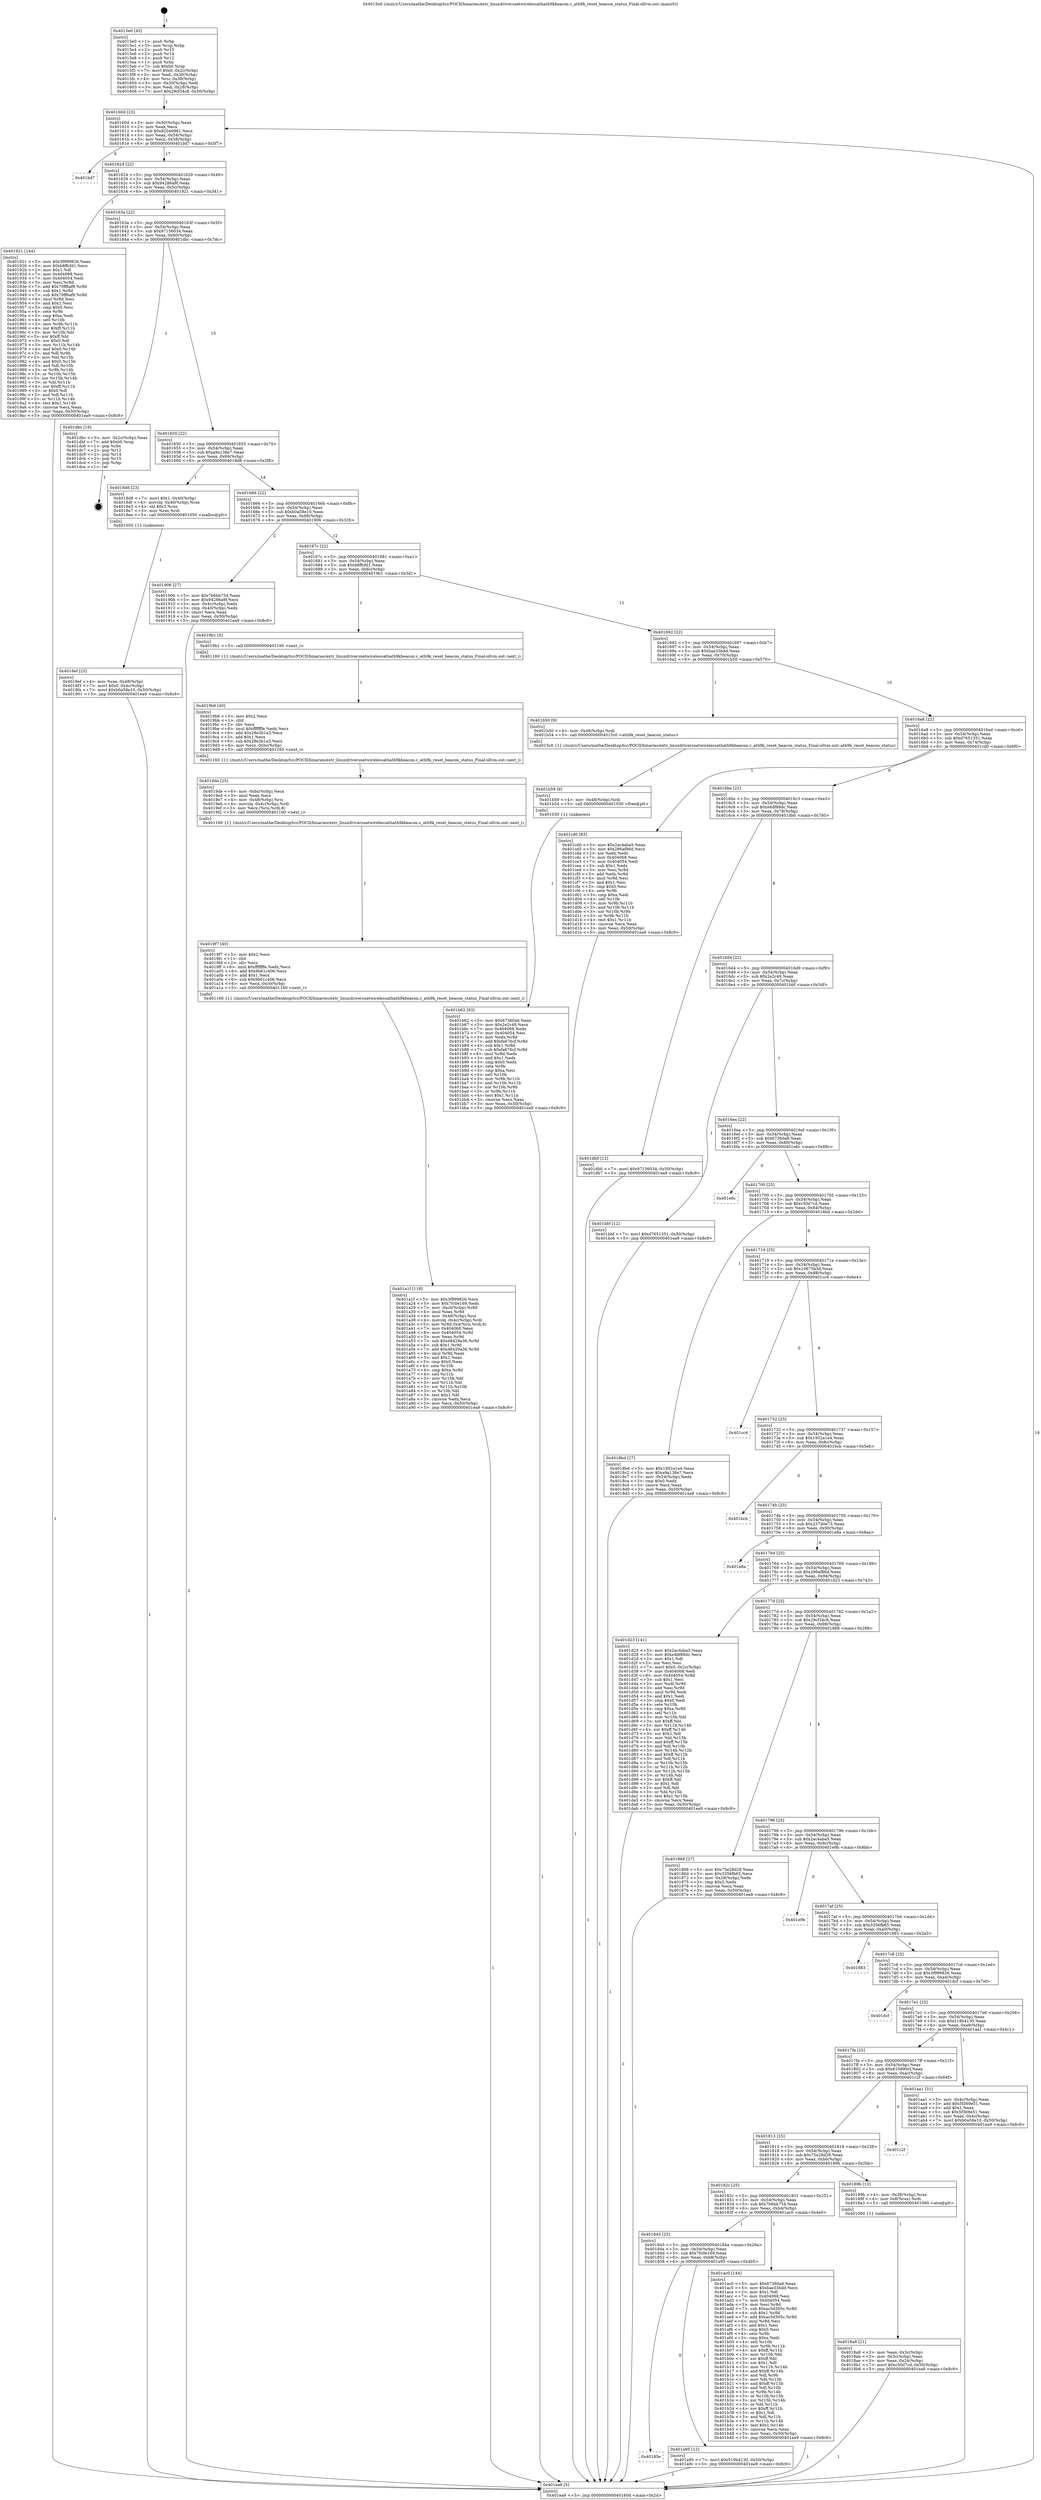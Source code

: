 digraph "0x4015e0" {
  label = "0x4015e0 (/mnt/c/Users/mathe/Desktop/tcc/POCII/binaries/extr_linuxdriversnetwirelessathath9kbeacon.c_ath9k_reset_beacon_status_Final-ollvm.out::main(0))"
  labelloc = "t"
  node[shape=record]

  Entry [label="",width=0.3,height=0.3,shape=circle,fillcolor=black,style=filled]
  "0x40160d" [label="{
     0x40160d [23]\l
     | [instrs]\l
     &nbsp;&nbsp;0x40160d \<+3\>: mov -0x50(%rbp),%eax\l
     &nbsp;&nbsp;0x401610 \<+2\>: mov %eax,%ecx\l
     &nbsp;&nbsp;0x401612 \<+6\>: sub $0x82046981,%ecx\l
     &nbsp;&nbsp;0x401618 \<+3\>: mov %eax,-0x54(%rbp)\l
     &nbsp;&nbsp;0x40161b \<+3\>: mov %ecx,-0x58(%rbp)\l
     &nbsp;&nbsp;0x40161e \<+6\>: je 0000000000401bd7 \<main+0x5f7\>\l
  }"]
  "0x401bd7" [label="{
     0x401bd7\l
  }", style=dashed]
  "0x401624" [label="{
     0x401624 [22]\l
     | [instrs]\l
     &nbsp;&nbsp;0x401624 \<+5\>: jmp 0000000000401629 \<main+0x49\>\l
     &nbsp;&nbsp;0x401629 \<+3\>: mov -0x54(%rbp),%eax\l
     &nbsp;&nbsp;0x40162c \<+5\>: sub $0x94286a9f,%eax\l
     &nbsp;&nbsp;0x401631 \<+3\>: mov %eax,-0x5c(%rbp)\l
     &nbsp;&nbsp;0x401634 \<+6\>: je 0000000000401921 \<main+0x341\>\l
  }"]
  Exit [label="",width=0.3,height=0.3,shape=circle,fillcolor=black,style=filled,peripheries=2]
  "0x401921" [label="{
     0x401921 [144]\l
     | [instrs]\l
     &nbsp;&nbsp;0x401921 \<+5\>: mov $0x3f999826,%eax\l
     &nbsp;&nbsp;0x401926 \<+5\>: mov $0xb8ffcfd1,%ecx\l
     &nbsp;&nbsp;0x40192b \<+2\>: mov $0x1,%dl\l
     &nbsp;&nbsp;0x40192d \<+7\>: mov 0x404068,%esi\l
     &nbsp;&nbsp;0x401934 \<+7\>: mov 0x404054,%edi\l
     &nbsp;&nbsp;0x40193b \<+3\>: mov %esi,%r8d\l
     &nbsp;&nbsp;0x40193e \<+7\>: add $0x70ff6af9,%r8d\l
     &nbsp;&nbsp;0x401945 \<+4\>: sub $0x1,%r8d\l
     &nbsp;&nbsp;0x401949 \<+7\>: sub $0x70ff6af9,%r8d\l
     &nbsp;&nbsp;0x401950 \<+4\>: imul %r8d,%esi\l
     &nbsp;&nbsp;0x401954 \<+3\>: and $0x1,%esi\l
     &nbsp;&nbsp;0x401957 \<+3\>: cmp $0x0,%esi\l
     &nbsp;&nbsp;0x40195a \<+4\>: sete %r9b\l
     &nbsp;&nbsp;0x40195e \<+3\>: cmp $0xa,%edi\l
     &nbsp;&nbsp;0x401961 \<+4\>: setl %r10b\l
     &nbsp;&nbsp;0x401965 \<+3\>: mov %r9b,%r11b\l
     &nbsp;&nbsp;0x401968 \<+4\>: xor $0xff,%r11b\l
     &nbsp;&nbsp;0x40196c \<+3\>: mov %r10b,%bl\l
     &nbsp;&nbsp;0x40196f \<+3\>: xor $0xff,%bl\l
     &nbsp;&nbsp;0x401972 \<+3\>: xor $0x0,%dl\l
     &nbsp;&nbsp;0x401975 \<+3\>: mov %r11b,%r14b\l
     &nbsp;&nbsp;0x401978 \<+4\>: and $0x0,%r14b\l
     &nbsp;&nbsp;0x40197c \<+3\>: and %dl,%r9b\l
     &nbsp;&nbsp;0x40197f \<+3\>: mov %bl,%r15b\l
     &nbsp;&nbsp;0x401982 \<+4\>: and $0x0,%r15b\l
     &nbsp;&nbsp;0x401986 \<+3\>: and %dl,%r10b\l
     &nbsp;&nbsp;0x401989 \<+3\>: or %r9b,%r14b\l
     &nbsp;&nbsp;0x40198c \<+3\>: or %r10b,%r15b\l
     &nbsp;&nbsp;0x40198f \<+3\>: xor %r15b,%r14b\l
     &nbsp;&nbsp;0x401992 \<+3\>: or %bl,%r11b\l
     &nbsp;&nbsp;0x401995 \<+4\>: xor $0xff,%r11b\l
     &nbsp;&nbsp;0x401999 \<+3\>: or $0x0,%dl\l
     &nbsp;&nbsp;0x40199c \<+3\>: and %dl,%r11b\l
     &nbsp;&nbsp;0x40199f \<+3\>: or %r11b,%r14b\l
     &nbsp;&nbsp;0x4019a2 \<+4\>: test $0x1,%r14b\l
     &nbsp;&nbsp;0x4019a6 \<+3\>: cmovne %ecx,%eax\l
     &nbsp;&nbsp;0x4019a9 \<+3\>: mov %eax,-0x50(%rbp)\l
     &nbsp;&nbsp;0x4019ac \<+5\>: jmp 0000000000401ea9 \<main+0x8c9\>\l
  }"]
  "0x40163a" [label="{
     0x40163a [22]\l
     | [instrs]\l
     &nbsp;&nbsp;0x40163a \<+5\>: jmp 000000000040163f \<main+0x5f\>\l
     &nbsp;&nbsp;0x40163f \<+3\>: mov -0x54(%rbp),%eax\l
     &nbsp;&nbsp;0x401642 \<+5\>: sub $0x97156034,%eax\l
     &nbsp;&nbsp;0x401647 \<+3\>: mov %eax,-0x60(%rbp)\l
     &nbsp;&nbsp;0x40164a \<+6\>: je 0000000000401dbc \<main+0x7dc\>\l
  }"]
  "0x401b62" [label="{
     0x401b62 [93]\l
     | [instrs]\l
     &nbsp;&nbsp;0x401b62 \<+5\>: mov $0x67360a8,%eax\l
     &nbsp;&nbsp;0x401b67 \<+5\>: mov $0x2e2c49,%ecx\l
     &nbsp;&nbsp;0x401b6c \<+7\>: mov 0x404068,%edx\l
     &nbsp;&nbsp;0x401b73 \<+7\>: mov 0x404054,%esi\l
     &nbsp;&nbsp;0x401b7a \<+3\>: mov %edx,%r8d\l
     &nbsp;&nbsp;0x401b7d \<+7\>: add $0xfa676cf,%r8d\l
     &nbsp;&nbsp;0x401b84 \<+4\>: sub $0x1,%r8d\l
     &nbsp;&nbsp;0x401b88 \<+7\>: sub $0xfa676cf,%r8d\l
     &nbsp;&nbsp;0x401b8f \<+4\>: imul %r8d,%edx\l
     &nbsp;&nbsp;0x401b93 \<+3\>: and $0x1,%edx\l
     &nbsp;&nbsp;0x401b96 \<+3\>: cmp $0x0,%edx\l
     &nbsp;&nbsp;0x401b99 \<+4\>: sete %r9b\l
     &nbsp;&nbsp;0x401b9d \<+3\>: cmp $0xa,%esi\l
     &nbsp;&nbsp;0x401ba0 \<+4\>: setl %r10b\l
     &nbsp;&nbsp;0x401ba4 \<+3\>: mov %r9b,%r11b\l
     &nbsp;&nbsp;0x401ba7 \<+3\>: and %r10b,%r11b\l
     &nbsp;&nbsp;0x401baa \<+3\>: xor %r10b,%r9b\l
     &nbsp;&nbsp;0x401bad \<+3\>: or %r9b,%r11b\l
     &nbsp;&nbsp;0x401bb0 \<+4\>: test $0x1,%r11b\l
     &nbsp;&nbsp;0x401bb4 \<+3\>: cmovne %ecx,%eax\l
     &nbsp;&nbsp;0x401bb7 \<+3\>: mov %eax,-0x50(%rbp)\l
     &nbsp;&nbsp;0x401bba \<+5\>: jmp 0000000000401ea9 \<main+0x8c9\>\l
  }"]
  "0x401dbc" [label="{
     0x401dbc [19]\l
     | [instrs]\l
     &nbsp;&nbsp;0x401dbc \<+3\>: mov -0x2c(%rbp),%eax\l
     &nbsp;&nbsp;0x401dbf \<+7\>: add $0xb0,%rsp\l
     &nbsp;&nbsp;0x401dc6 \<+1\>: pop %rbx\l
     &nbsp;&nbsp;0x401dc7 \<+2\>: pop %r12\l
     &nbsp;&nbsp;0x401dc9 \<+2\>: pop %r14\l
     &nbsp;&nbsp;0x401dcb \<+2\>: pop %r15\l
     &nbsp;&nbsp;0x401dcd \<+1\>: pop %rbp\l
     &nbsp;&nbsp;0x401dce \<+1\>: ret\l
  }"]
  "0x401650" [label="{
     0x401650 [22]\l
     | [instrs]\l
     &nbsp;&nbsp;0x401650 \<+5\>: jmp 0000000000401655 \<main+0x75\>\l
     &nbsp;&nbsp;0x401655 \<+3\>: mov -0x54(%rbp),%eax\l
     &nbsp;&nbsp;0x401658 \<+5\>: sub $0xa9a138e7,%eax\l
     &nbsp;&nbsp;0x40165d \<+3\>: mov %eax,-0x64(%rbp)\l
     &nbsp;&nbsp;0x401660 \<+6\>: je 00000000004018d8 \<main+0x2f8\>\l
  }"]
  "0x401b59" [label="{
     0x401b59 [9]\l
     | [instrs]\l
     &nbsp;&nbsp;0x401b59 \<+4\>: mov -0x48(%rbp),%rdi\l
     &nbsp;&nbsp;0x401b5d \<+5\>: call 0000000000401030 \<free@plt\>\l
     | [calls]\l
     &nbsp;&nbsp;0x401030 \{1\} (unknown)\l
  }"]
  "0x4018d8" [label="{
     0x4018d8 [23]\l
     | [instrs]\l
     &nbsp;&nbsp;0x4018d8 \<+7\>: movl $0x1,-0x40(%rbp)\l
     &nbsp;&nbsp;0x4018df \<+4\>: movslq -0x40(%rbp),%rax\l
     &nbsp;&nbsp;0x4018e3 \<+4\>: shl $0x3,%rax\l
     &nbsp;&nbsp;0x4018e7 \<+3\>: mov %rax,%rdi\l
     &nbsp;&nbsp;0x4018ea \<+5\>: call 0000000000401050 \<malloc@plt\>\l
     | [calls]\l
     &nbsp;&nbsp;0x401050 \{1\} (unknown)\l
  }"]
  "0x401666" [label="{
     0x401666 [22]\l
     | [instrs]\l
     &nbsp;&nbsp;0x401666 \<+5\>: jmp 000000000040166b \<main+0x8b\>\l
     &nbsp;&nbsp;0x40166b \<+3\>: mov -0x54(%rbp),%eax\l
     &nbsp;&nbsp;0x40166e \<+5\>: sub $0xb0a58e10,%eax\l
     &nbsp;&nbsp;0x401673 \<+3\>: mov %eax,-0x68(%rbp)\l
     &nbsp;&nbsp;0x401676 \<+6\>: je 0000000000401906 \<main+0x326\>\l
  }"]
  "0x40185e" [label="{
     0x40185e\l
  }", style=dashed]
  "0x401906" [label="{
     0x401906 [27]\l
     | [instrs]\l
     &nbsp;&nbsp;0x401906 \<+5\>: mov $0x7b6bb754,%eax\l
     &nbsp;&nbsp;0x40190b \<+5\>: mov $0x94286a9f,%ecx\l
     &nbsp;&nbsp;0x401910 \<+3\>: mov -0x4c(%rbp),%edx\l
     &nbsp;&nbsp;0x401913 \<+3\>: cmp -0x40(%rbp),%edx\l
     &nbsp;&nbsp;0x401916 \<+3\>: cmovl %ecx,%eax\l
     &nbsp;&nbsp;0x401919 \<+3\>: mov %eax,-0x50(%rbp)\l
     &nbsp;&nbsp;0x40191c \<+5\>: jmp 0000000000401ea9 \<main+0x8c9\>\l
  }"]
  "0x40167c" [label="{
     0x40167c [22]\l
     | [instrs]\l
     &nbsp;&nbsp;0x40167c \<+5\>: jmp 0000000000401681 \<main+0xa1\>\l
     &nbsp;&nbsp;0x401681 \<+3\>: mov -0x54(%rbp),%eax\l
     &nbsp;&nbsp;0x401684 \<+5\>: sub $0xb8ffcfd1,%eax\l
     &nbsp;&nbsp;0x401689 \<+3\>: mov %eax,-0x6c(%rbp)\l
     &nbsp;&nbsp;0x40168c \<+6\>: je 00000000004019b1 \<main+0x3d1\>\l
  }"]
  "0x401a95" [label="{
     0x401a95 [12]\l
     | [instrs]\l
     &nbsp;&nbsp;0x401a95 \<+7\>: movl $0x519b4130,-0x50(%rbp)\l
     &nbsp;&nbsp;0x401a9c \<+5\>: jmp 0000000000401ea9 \<main+0x8c9\>\l
  }"]
  "0x4019b1" [label="{
     0x4019b1 [5]\l
     | [instrs]\l
     &nbsp;&nbsp;0x4019b1 \<+5\>: call 0000000000401160 \<next_i\>\l
     | [calls]\l
     &nbsp;&nbsp;0x401160 \{1\} (/mnt/c/Users/mathe/Desktop/tcc/POCII/binaries/extr_linuxdriversnetwirelessathath9kbeacon.c_ath9k_reset_beacon_status_Final-ollvm.out::next_i)\l
  }"]
  "0x401692" [label="{
     0x401692 [22]\l
     | [instrs]\l
     &nbsp;&nbsp;0x401692 \<+5\>: jmp 0000000000401697 \<main+0xb7\>\l
     &nbsp;&nbsp;0x401697 \<+3\>: mov -0x54(%rbp),%eax\l
     &nbsp;&nbsp;0x40169a \<+5\>: sub $0xbae33bdd,%eax\l
     &nbsp;&nbsp;0x40169f \<+3\>: mov %eax,-0x70(%rbp)\l
     &nbsp;&nbsp;0x4016a2 \<+6\>: je 0000000000401b50 \<main+0x570\>\l
  }"]
  "0x401845" [label="{
     0x401845 [25]\l
     | [instrs]\l
     &nbsp;&nbsp;0x401845 \<+5\>: jmp 000000000040184a \<main+0x26a\>\l
     &nbsp;&nbsp;0x40184a \<+3\>: mov -0x54(%rbp),%eax\l
     &nbsp;&nbsp;0x40184d \<+5\>: sub $0x7fc0e169,%eax\l
     &nbsp;&nbsp;0x401852 \<+6\>: mov %eax,-0xb8(%rbp)\l
     &nbsp;&nbsp;0x401858 \<+6\>: je 0000000000401a95 \<main+0x4b5\>\l
  }"]
  "0x401b50" [label="{
     0x401b50 [9]\l
     | [instrs]\l
     &nbsp;&nbsp;0x401b50 \<+4\>: mov -0x48(%rbp),%rdi\l
     &nbsp;&nbsp;0x401b54 \<+5\>: call 00000000004015c0 \<ath9k_reset_beacon_status\>\l
     | [calls]\l
     &nbsp;&nbsp;0x4015c0 \{1\} (/mnt/c/Users/mathe/Desktop/tcc/POCII/binaries/extr_linuxdriversnetwirelessathath9kbeacon.c_ath9k_reset_beacon_status_Final-ollvm.out::ath9k_reset_beacon_status)\l
  }"]
  "0x4016a8" [label="{
     0x4016a8 [22]\l
     | [instrs]\l
     &nbsp;&nbsp;0x4016a8 \<+5\>: jmp 00000000004016ad \<main+0xcd\>\l
     &nbsp;&nbsp;0x4016ad \<+3\>: mov -0x54(%rbp),%eax\l
     &nbsp;&nbsp;0x4016b0 \<+5\>: sub $0xd7651351,%eax\l
     &nbsp;&nbsp;0x4016b5 \<+3\>: mov %eax,-0x74(%rbp)\l
     &nbsp;&nbsp;0x4016b8 \<+6\>: je 0000000000401cd0 \<main+0x6f0\>\l
  }"]
  "0x401ac0" [label="{
     0x401ac0 [144]\l
     | [instrs]\l
     &nbsp;&nbsp;0x401ac0 \<+5\>: mov $0x67360a8,%eax\l
     &nbsp;&nbsp;0x401ac5 \<+5\>: mov $0xbae33bdd,%ecx\l
     &nbsp;&nbsp;0x401aca \<+2\>: mov $0x1,%dl\l
     &nbsp;&nbsp;0x401acc \<+7\>: mov 0x404068,%esi\l
     &nbsp;&nbsp;0x401ad3 \<+7\>: mov 0x404054,%edi\l
     &nbsp;&nbsp;0x401ada \<+3\>: mov %esi,%r8d\l
     &nbsp;&nbsp;0x401add \<+7\>: sub $0xac5d305c,%r8d\l
     &nbsp;&nbsp;0x401ae4 \<+4\>: sub $0x1,%r8d\l
     &nbsp;&nbsp;0x401ae8 \<+7\>: add $0xac5d305c,%r8d\l
     &nbsp;&nbsp;0x401aef \<+4\>: imul %r8d,%esi\l
     &nbsp;&nbsp;0x401af3 \<+3\>: and $0x1,%esi\l
     &nbsp;&nbsp;0x401af6 \<+3\>: cmp $0x0,%esi\l
     &nbsp;&nbsp;0x401af9 \<+4\>: sete %r9b\l
     &nbsp;&nbsp;0x401afd \<+3\>: cmp $0xa,%edi\l
     &nbsp;&nbsp;0x401b00 \<+4\>: setl %r10b\l
     &nbsp;&nbsp;0x401b04 \<+3\>: mov %r9b,%r11b\l
     &nbsp;&nbsp;0x401b07 \<+4\>: xor $0xff,%r11b\l
     &nbsp;&nbsp;0x401b0b \<+3\>: mov %r10b,%bl\l
     &nbsp;&nbsp;0x401b0e \<+3\>: xor $0xff,%bl\l
     &nbsp;&nbsp;0x401b11 \<+3\>: xor $0x1,%dl\l
     &nbsp;&nbsp;0x401b14 \<+3\>: mov %r11b,%r14b\l
     &nbsp;&nbsp;0x401b17 \<+4\>: and $0xff,%r14b\l
     &nbsp;&nbsp;0x401b1b \<+3\>: and %dl,%r9b\l
     &nbsp;&nbsp;0x401b1e \<+3\>: mov %bl,%r15b\l
     &nbsp;&nbsp;0x401b21 \<+4\>: and $0xff,%r15b\l
     &nbsp;&nbsp;0x401b25 \<+3\>: and %dl,%r10b\l
     &nbsp;&nbsp;0x401b28 \<+3\>: or %r9b,%r14b\l
     &nbsp;&nbsp;0x401b2b \<+3\>: or %r10b,%r15b\l
     &nbsp;&nbsp;0x401b2e \<+3\>: xor %r15b,%r14b\l
     &nbsp;&nbsp;0x401b31 \<+3\>: or %bl,%r11b\l
     &nbsp;&nbsp;0x401b34 \<+4\>: xor $0xff,%r11b\l
     &nbsp;&nbsp;0x401b38 \<+3\>: or $0x1,%dl\l
     &nbsp;&nbsp;0x401b3b \<+3\>: and %dl,%r11b\l
     &nbsp;&nbsp;0x401b3e \<+3\>: or %r11b,%r14b\l
     &nbsp;&nbsp;0x401b41 \<+4\>: test $0x1,%r14b\l
     &nbsp;&nbsp;0x401b45 \<+3\>: cmovne %ecx,%eax\l
     &nbsp;&nbsp;0x401b48 \<+3\>: mov %eax,-0x50(%rbp)\l
     &nbsp;&nbsp;0x401b4b \<+5\>: jmp 0000000000401ea9 \<main+0x8c9\>\l
  }"]
  "0x401cd0" [label="{
     0x401cd0 [83]\l
     | [instrs]\l
     &nbsp;&nbsp;0x401cd0 \<+5\>: mov $0x2ac4aba5,%eax\l
     &nbsp;&nbsp;0x401cd5 \<+5\>: mov $0x286af86d,%ecx\l
     &nbsp;&nbsp;0x401cda \<+2\>: xor %edx,%edx\l
     &nbsp;&nbsp;0x401cdc \<+7\>: mov 0x404068,%esi\l
     &nbsp;&nbsp;0x401ce3 \<+7\>: mov 0x404054,%edi\l
     &nbsp;&nbsp;0x401cea \<+3\>: sub $0x1,%edx\l
     &nbsp;&nbsp;0x401ced \<+3\>: mov %esi,%r8d\l
     &nbsp;&nbsp;0x401cf0 \<+3\>: add %edx,%r8d\l
     &nbsp;&nbsp;0x401cf3 \<+4\>: imul %r8d,%esi\l
     &nbsp;&nbsp;0x401cf7 \<+3\>: and $0x1,%esi\l
     &nbsp;&nbsp;0x401cfa \<+3\>: cmp $0x0,%esi\l
     &nbsp;&nbsp;0x401cfd \<+4\>: sete %r9b\l
     &nbsp;&nbsp;0x401d01 \<+3\>: cmp $0xa,%edi\l
     &nbsp;&nbsp;0x401d04 \<+4\>: setl %r10b\l
     &nbsp;&nbsp;0x401d08 \<+3\>: mov %r9b,%r11b\l
     &nbsp;&nbsp;0x401d0b \<+3\>: and %r10b,%r11b\l
     &nbsp;&nbsp;0x401d0e \<+3\>: xor %r10b,%r9b\l
     &nbsp;&nbsp;0x401d11 \<+3\>: or %r9b,%r11b\l
     &nbsp;&nbsp;0x401d14 \<+4\>: test $0x1,%r11b\l
     &nbsp;&nbsp;0x401d18 \<+3\>: cmovne %ecx,%eax\l
     &nbsp;&nbsp;0x401d1b \<+3\>: mov %eax,-0x50(%rbp)\l
     &nbsp;&nbsp;0x401d1e \<+5\>: jmp 0000000000401ea9 \<main+0x8c9\>\l
  }"]
  "0x4016be" [label="{
     0x4016be [22]\l
     | [instrs]\l
     &nbsp;&nbsp;0x4016be \<+5\>: jmp 00000000004016c3 \<main+0xe3\>\l
     &nbsp;&nbsp;0x4016c3 \<+3\>: mov -0x54(%rbp),%eax\l
     &nbsp;&nbsp;0x4016c6 \<+5\>: sub $0xe4df88dc,%eax\l
     &nbsp;&nbsp;0x4016cb \<+3\>: mov %eax,-0x78(%rbp)\l
     &nbsp;&nbsp;0x4016ce \<+6\>: je 0000000000401db0 \<main+0x7d0\>\l
  }"]
  "0x401a1f" [label="{
     0x401a1f [118]\l
     | [instrs]\l
     &nbsp;&nbsp;0x401a1f \<+5\>: mov $0x3f999826,%ecx\l
     &nbsp;&nbsp;0x401a24 \<+5\>: mov $0x7fc0e169,%edx\l
     &nbsp;&nbsp;0x401a29 \<+7\>: mov -0xc0(%rbp),%r8d\l
     &nbsp;&nbsp;0x401a30 \<+4\>: imul %eax,%r8d\l
     &nbsp;&nbsp;0x401a34 \<+4\>: mov -0x48(%rbp),%rsi\l
     &nbsp;&nbsp;0x401a38 \<+4\>: movslq -0x4c(%rbp),%rdi\l
     &nbsp;&nbsp;0x401a3c \<+5\>: mov %r8d,0x4(%rsi,%rdi,8)\l
     &nbsp;&nbsp;0x401a41 \<+7\>: mov 0x404068,%eax\l
     &nbsp;&nbsp;0x401a48 \<+8\>: mov 0x404054,%r8d\l
     &nbsp;&nbsp;0x401a50 \<+3\>: mov %eax,%r9d\l
     &nbsp;&nbsp;0x401a53 \<+7\>: sub $0xd8429a36,%r9d\l
     &nbsp;&nbsp;0x401a5a \<+4\>: sub $0x1,%r9d\l
     &nbsp;&nbsp;0x401a5e \<+7\>: add $0xd8429a36,%r9d\l
     &nbsp;&nbsp;0x401a65 \<+4\>: imul %r9d,%eax\l
     &nbsp;&nbsp;0x401a69 \<+3\>: and $0x1,%eax\l
     &nbsp;&nbsp;0x401a6c \<+3\>: cmp $0x0,%eax\l
     &nbsp;&nbsp;0x401a6f \<+4\>: sete %r10b\l
     &nbsp;&nbsp;0x401a73 \<+4\>: cmp $0xa,%r8d\l
     &nbsp;&nbsp;0x401a77 \<+4\>: setl %r11b\l
     &nbsp;&nbsp;0x401a7b \<+3\>: mov %r10b,%bl\l
     &nbsp;&nbsp;0x401a7e \<+3\>: and %r11b,%bl\l
     &nbsp;&nbsp;0x401a81 \<+3\>: xor %r11b,%r10b\l
     &nbsp;&nbsp;0x401a84 \<+3\>: or %r10b,%bl\l
     &nbsp;&nbsp;0x401a87 \<+3\>: test $0x1,%bl\l
     &nbsp;&nbsp;0x401a8a \<+3\>: cmovne %edx,%ecx\l
     &nbsp;&nbsp;0x401a8d \<+3\>: mov %ecx,-0x50(%rbp)\l
     &nbsp;&nbsp;0x401a90 \<+5\>: jmp 0000000000401ea9 \<main+0x8c9\>\l
  }"]
  "0x401db0" [label="{
     0x401db0 [12]\l
     | [instrs]\l
     &nbsp;&nbsp;0x401db0 \<+7\>: movl $0x97156034,-0x50(%rbp)\l
     &nbsp;&nbsp;0x401db7 \<+5\>: jmp 0000000000401ea9 \<main+0x8c9\>\l
  }"]
  "0x4016d4" [label="{
     0x4016d4 [22]\l
     | [instrs]\l
     &nbsp;&nbsp;0x4016d4 \<+5\>: jmp 00000000004016d9 \<main+0xf9\>\l
     &nbsp;&nbsp;0x4016d9 \<+3\>: mov -0x54(%rbp),%eax\l
     &nbsp;&nbsp;0x4016dc \<+5\>: sub $0x2e2c49,%eax\l
     &nbsp;&nbsp;0x4016e1 \<+3\>: mov %eax,-0x7c(%rbp)\l
     &nbsp;&nbsp;0x4016e4 \<+6\>: je 0000000000401bbf \<main+0x5df\>\l
  }"]
  "0x4019f7" [label="{
     0x4019f7 [40]\l
     | [instrs]\l
     &nbsp;&nbsp;0x4019f7 \<+5\>: mov $0x2,%ecx\l
     &nbsp;&nbsp;0x4019fc \<+1\>: cltd\l
     &nbsp;&nbsp;0x4019fd \<+2\>: idiv %ecx\l
     &nbsp;&nbsp;0x4019ff \<+6\>: imul $0xfffffffe,%edx,%ecx\l
     &nbsp;&nbsp;0x401a05 \<+6\>: add $0x9b61c406,%ecx\l
     &nbsp;&nbsp;0x401a0b \<+3\>: add $0x1,%ecx\l
     &nbsp;&nbsp;0x401a0e \<+6\>: sub $0x9b61c406,%ecx\l
     &nbsp;&nbsp;0x401a14 \<+6\>: mov %ecx,-0xc0(%rbp)\l
     &nbsp;&nbsp;0x401a1a \<+5\>: call 0000000000401160 \<next_i\>\l
     | [calls]\l
     &nbsp;&nbsp;0x401160 \{1\} (/mnt/c/Users/mathe/Desktop/tcc/POCII/binaries/extr_linuxdriversnetwirelessathath9kbeacon.c_ath9k_reset_beacon_status_Final-ollvm.out::next_i)\l
  }"]
  "0x401bbf" [label="{
     0x401bbf [12]\l
     | [instrs]\l
     &nbsp;&nbsp;0x401bbf \<+7\>: movl $0xd7651351,-0x50(%rbp)\l
     &nbsp;&nbsp;0x401bc6 \<+5\>: jmp 0000000000401ea9 \<main+0x8c9\>\l
  }"]
  "0x4016ea" [label="{
     0x4016ea [22]\l
     | [instrs]\l
     &nbsp;&nbsp;0x4016ea \<+5\>: jmp 00000000004016ef \<main+0x10f\>\l
     &nbsp;&nbsp;0x4016ef \<+3\>: mov -0x54(%rbp),%eax\l
     &nbsp;&nbsp;0x4016f2 \<+5\>: sub $0x67360a8,%eax\l
     &nbsp;&nbsp;0x4016f7 \<+3\>: mov %eax,-0x80(%rbp)\l
     &nbsp;&nbsp;0x4016fa \<+6\>: je 0000000000401e6c \<main+0x88c\>\l
  }"]
  "0x4019de" [label="{
     0x4019de [25]\l
     | [instrs]\l
     &nbsp;&nbsp;0x4019de \<+6\>: mov -0xbc(%rbp),%ecx\l
     &nbsp;&nbsp;0x4019e4 \<+3\>: imul %eax,%ecx\l
     &nbsp;&nbsp;0x4019e7 \<+4\>: mov -0x48(%rbp),%rsi\l
     &nbsp;&nbsp;0x4019eb \<+4\>: movslq -0x4c(%rbp),%rdi\l
     &nbsp;&nbsp;0x4019ef \<+3\>: mov %ecx,(%rsi,%rdi,8)\l
     &nbsp;&nbsp;0x4019f2 \<+5\>: call 0000000000401160 \<next_i\>\l
     | [calls]\l
     &nbsp;&nbsp;0x401160 \{1\} (/mnt/c/Users/mathe/Desktop/tcc/POCII/binaries/extr_linuxdriversnetwirelessathath9kbeacon.c_ath9k_reset_beacon_status_Final-ollvm.out::next_i)\l
  }"]
  "0x401e6c" [label="{
     0x401e6c\l
  }", style=dashed]
  "0x401700" [label="{
     0x401700 [25]\l
     | [instrs]\l
     &nbsp;&nbsp;0x401700 \<+5\>: jmp 0000000000401705 \<main+0x125\>\l
     &nbsp;&nbsp;0x401705 \<+3\>: mov -0x54(%rbp),%eax\l
     &nbsp;&nbsp;0x401708 \<+5\>: sub $0xc50d7cd,%eax\l
     &nbsp;&nbsp;0x40170d \<+6\>: mov %eax,-0x84(%rbp)\l
     &nbsp;&nbsp;0x401713 \<+6\>: je 00000000004018bd \<main+0x2dd\>\l
  }"]
  "0x4019b6" [label="{
     0x4019b6 [40]\l
     | [instrs]\l
     &nbsp;&nbsp;0x4019b6 \<+5\>: mov $0x2,%ecx\l
     &nbsp;&nbsp;0x4019bb \<+1\>: cltd\l
     &nbsp;&nbsp;0x4019bc \<+2\>: idiv %ecx\l
     &nbsp;&nbsp;0x4019be \<+6\>: imul $0xfffffffe,%edx,%ecx\l
     &nbsp;&nbsp;0x4019c4 \<+6\>: add $0x28e3b1a3,%ecx\l
     &nbsp;&nbsp;0x4019ca \<+3\>: add $0x1,%ecx\l
     &nbsp;&nbsp;0x4019cd \<+6\>: sub $0x28e3b1a3,%ecx\l
     &nbsp;&nbsp;0x4019d3 \<+6\>: mov %ecx,-0xbc(%rbp)\l
     &nbsp;&nbsp;0x4019d9 \<+5\>: call 0000000000401160 \<next_i\>\l
     | [calls]\l
     &nbsp;&nbsp;0x401160 \{1\} (/mnt/c/Users/mathe/Desktop/tcc/POCII/binaries/extr_linuxdriversnetwirelessathath9kbeacon.c_ath9k_reset_beacon_status_Final-ollvm.out::next_i)\l
  }"]
  "0x4018bd" [label="{
     0x4018bd [27]\l
     | [instrs]\l
     &nbsp;&nbsp;0x4018bd \<+5\>: mov $0x1952a1e4,%eax\l
     &nbsp;&nbsp;0x4018c2 \<+5\>: mov $0xa9a138e7,%ecx\l
     &nbsp;&nbsp;0x4018c7 \<+3\>: mov -0x24(%rbp),%edx\l
     &nbsp;&nbsp;0x4018ca \<+3\>: cmp $0x0,%edx\l
     &nbsp;&nbsp;0x4018cd \<+3\>: cmove %ecx,%eax\l
     &nbsp;&nbsp;0x4018d0 \<+3\>: mov %eax,-0x50(%rbp)\l
     &nbsp;&nbsp;0x4018d3 \<+5\>: jmp 0000000000401ea9 \<main+0x8c9\>\l
  }"]
  "0x401719" [label="{
     0x401719 [25]\l
     | [instrs]\l
     &nbsp;&nbsp;0x401719 \<+5\>: jmp 000000000040171e \<main+0x13e\>\l
     &nbsp;&nbsp;0x40171e \<+3\>: mov -0x54(%rbp),%eax\l
     &nbsp;&nbsp;0x401721 \<+5\>: sub $0x10675b3d,%eax\l
     &nbsp;&nbsp;0x401726 \<+6\>: mov %eax,-0x88(%rbp)\l
     &nbsp;&nbsp;0x40172c \<+6\>: je 0000000000401cc4 \<main+0x6e4\>\l
  }"]
  "0x4018ef" [label="{
     0x4018ef [23]\l
     | [instrs]\l
     &nbsp;&nbsp;0x4018ef \<+4\>: mov %rax,-0x48(%rbp)\l
     &nbsp;&nbsp;0x4018f3 \<+7\>: movl $0x0,-0x4c(%rbp)\l
     &nbsp;&nbsp;0x4018fa \<+7\>: movl $0xb0a58e10,-0x50(%rbp)\l
     &nbsp;&nbsp;0x401901 \<+5\>: jmp 0000000000401ea9 \<main+0x8c9\>\l
  }"]
  "0x401cc4" [label="{
     0x401cc4\l
  }", style=dashed]
  "0x401732" [label="{
     0x401732 [25]\l
     | [instrs]\l
     &nbsp;&nbsp;0x401732 \<+5\>: jmp 0000000000401737 \<main+0x157\>\l
     &nbsp;&nbsp;0x401737 \<+3\>: mov -0x54(%rbp),%eax\l
     &nbsp;&nbsp;0x40173a \<+5\>: sub $0x1952a1e4,%eax\l
     &nbsp;&nbsp;0x40173f \<+6\>: mov %eax,-0x8c(%rbp)\l
     &nbsp;&nbsp;0x401745 \<+6\>: je 0000000000401bcb \<main+0x5eb\>\l
  }"]
  "0x4018a8" [label="{
     0x4018a8 [21]\l
     | [instrs]\l
     &nbsp;&nbsp;0x4018a8 \<+3\>: mov %eax,-0x3c(%rbp)\l
     &nbsp;&nbsp;0x4018ab \<+3\>: mov -0x3c(%rbp),%eax\l
     &nbsp;&nbsp;0x4018ae \<+3\>: mov %eax,-0x24(%rbp)\l
     &nbsp;&nbsp;0x4018b1 \<+7\>: movl $0xc50d7cd,-0x50(%rbp)\l
     &nbsp;&nbsp;0x4018b8 \<+5\>: jmp 0000000000401ea9 \<main+0x8c9\>\l
  }"]
  "0x401bcb" [label="{
     0x401bcb\l
  }", style=dashed]
  "0x40174b" [label="{
     0x40174b [25]\l
     | [instrs]\l
     &nbsp;&nbsp;0x40174b \<+5\>: jmp 0000000000401750 \<main+0x170\>\l
     &nbsp;&nbsp;0x401750 \<+3\>: mov -0x54(%rbp),%eax\l
     &nbsp;&nbsp;0x401753 \<+5\>: sub $0x237d0e73,%eax\l
     &nbsp;&nbsp;0x401758 \<+6\>: mov %eax,-0x90(%rbp)\l
     &nbsp;&nbsp;0x40175e \<+6\>: je 0000000000401e8a \<main+0x8aa\>\l
  }"]
  "0x40182c" [label="{
     0x40182c [25]\l
     | [instrs]\l
     &nbsp;&nbsp;0x40182c \<+5\>: jmp 0000000000401831 \<main+0x251\>\l
     &nbsp;&nbsp;0x401831 \<+3\>: mov -0x54(%rbp),%eax\l
     &nbsp;&nbsp;0x401834 \<+5\>: sub $0x7b6bb754,%eax\l
     &nbsp;&nbsp;0x401839 \<+6\>: mov %eax,-0xb4(%rbp)\l
     &nbsp;&nbsp;0x40183f \<+6\>: je 0000000000401ac0 \<main+0x4e0\>\l
  }"]
  "0x401e8a" [label="{
     0x401e8a\l
  }", style=dashed]
  "0x401764" [label="{
     0x401764 [25]\l
     | [instrs]\l
     &nbsp;&nbsp;0x401764 \<+5\>: jmp 0000000000401769 \<main+0x189\>\l
     &nbsp;&nbsp;0x401769 \<+3\>: mov -0x54(%rbp),%eax\l
     &nbsp;&nbsp;0x40176c \<+5\>: sub $0x286af86d,%eax\l
     &nbsp;&nbsp;0x401771 \<+6\>: mov %eax,-0x94(%rbp)\l
     &nbsp;&nbsp;0x401777 \<+6\>: je 0000000000401d23 \<main+0x743\>\l
  }"]
  "0x40189b" [label="{
     0x40189b [13]\l
     | [instrs]\l
     &nbsp;&nbsp;0x40189b \<+4\>: mov -0x38(%rbp),%rax\l
     &nbsp;&nbsp;0x40189f \<+4\>: mov 0x8(%rax),%rdi\l
     &nbsp;&nbsp;0x4018a3 \<+5\>: call 0000000000401060 \<atoi@plt\>\l
     | [calls]\l
     &nbsp;&nbsp;0x401060 \{1\} (unknown)\l
  }"]
  "0x401d23" [label="{
     0x401d23 [141]\l
     | [instrs]\l
     &nbsp;&nbsp;0x401d23 \<+5\>: mov $0x2ac4aba5,%eax\l
     &nbsp;&nbsp;0x401d28 \<+5\>: mov $0xe4df88dc,%ecx\l
     &nbsp;&nbsp;0x401d2d \<+2\>: mov $0x1,%dl\l
     &nbsp;&nbsp;0x401d2f \<+2\>: xor %esi,%esi\l
     &nbsp;&nbsp;0x401d31 \<+7\>: movl $0x0,-0x2c(%rbp)\l
     &nbsp;&nbsp;0x401d38 \<+7\>: mov 0x404068,%edi\l
     &nbsp;&nbsp;0x401d3f \<+8\>: mov 0x404054,%r8d\l
     &nbsp;&nbsp;0x401d47 \<+3\>: sub $0x1,%esi\l
     &nbsp;&nbsp;0x401d4a \<+3\>: mov %edi,%r9d\l
     &nbsp;&nbsp;0x401d4d \<+3\>: add %esi,%r9d\l
     &nbsp;&nbsp;0x401d50 \<+4\>: imul %r9d,%edi\l
     &nbsp;&nbsp;0x401d54 \<+3\>: and $0x1,%edi\l
     &nbsp;&nbsp;0x401d57 \<+3\>: cmp $0x0,%edi\l
     &nbsp;&nbsp;0x401d5a \<+4\>: sete %r10b\l
     &nbsp;&nbsp;0x401d5e \<+4\>: cmp $0xa,%r8d\l
     &nbsp;&nbsp;0x401d62 \<+4\>: setl %r11b\l
     &nbsp;&nbsp;0x401d66 \<+3\>: mov %r10b,%bl\l
     &nbsp;&nbsp;0x401d69 \<+3\>: xor $0xff,%bl\l
     &nbsp;&nbsp;0x401d6c \<+3\>: mov %r11b,%r14b\l
     &nbsp;&nbsp;0x401d6f \<+4\>: xor $0xff,%r14b\l
     &nbsp;&nbsp;0x401d73 \<+3\>: xor $0x1,%dl\l
     &nbsp;&nbsp;0x401d76 \<+3\>: mov %bl,%r15b\l
     &nbsp;&nbsp;0x401d79 \<+4\>: and $0xff,%r15b\l
     &nbsp;&nbsp;0x401d7d \<+3\>: and %dl,%r10b\l
     &nbsp;&nbsp;0x401d80 \<+3\>: mov %r14b,%r12b\l
     &nbsp;&nbsp;0x401d83 \<+4\>: and $0xff,%r12b\l
     &nbsp;&nbsp;0x401d87 \<+3\>: and %dl,%r11b\l
     &nbsp;&nbsp;0x401d8a \<+3\>: or %r10b,%r15b\l
     &nbsp;&nbsp;0x401d8d \<+3\>: or %r11b,%r12b\l
     &nbsp;&nbsp;0x401d90 \<+3\>: xor %r12b,%r15b\l
     &nbsp;&nbsp;0x401d93 \<+3\>: or %r14b,%bl\l
     &nbsp;&nbsp;0x401d96 \<+3\>: xor $0xff,%bl\l
     &nbsp;&nbsp;0x401d99 \<+3\>: or $0x1,%dl\l
     &nbsp;&nbsp;0x401d9c \<+2\>: and %dl,%bl\l
     &nbsp;&nbsp;0x401d9e \<+3\>: or %bl,%r15b\l
     &nbsp;&nbsp;0x401da1 \<+4\>: test $0x1,%r15b\l
     &nbsp;&nbsp;0x401da5 \<+3\>: cmovne %ecx,%eax\l
     &nbsp;&nbsp;0x401da8 \<+3\>: mov %eax,-0x50(%rbp)\l
     &nbsp;&nbsp;0x401dab \<+5\>: jmp 0000000000401ea9 \<main+0x8c9\>\l
  }"]
  "0x40177d" [label="{
     0x40177d [25]\l
     | [instrs]\l
     &nbsp;&nbsp;0x40177d \<+5\>: jmp 0000000000401782 \<main+0x1a2\>\l
     &nbsp;&nbsp;0x401782 \<+3\>: mov -0x54(%rbp),%eax\l
     &nbsp;&nbsp;0x401785 \<+5\>: sub $0x29cf34c8,%eax\l
     &nbsp;&nbsp;0x40178a \<+6\>: mov %eax,-0x98(%rbp)\l
     &nbsp;&nbsp;0x401790 \<+6\>: je 0000000000401868 \<main+0x288\>\l
  }"]
  "0x401813" [label="{
     0x401813 [25]\l
     | [instrs]\l
     &nbsp;&nbsp;0x401813 \<+5\>: jmp 0000000000401818 \<main+0x238\>\l
     &nbsp;&nbsp;0x401818 \<+3\>: mov -0x54(%rbp),%eax\l
     &nbsp;&nbsp;0x40181b \<+5\>: sub $0x75e28d28,%eax\l
     &nbsp;&nbsp;0x401820 \<+6\>: mov %eax,-0xb0(%rbp)\l
     &nbsp;&nbsp;0x401826 \<+6\>: je 000000000040189b \<main+0x2bb\>\l
  }"]
  "0x401868" [label="{
     0x401868 [27]\l
     | [instrs]\l
     &nbsp;&nbsp;0x401868 \<+5\>: mov $0x75e28d28,%eax\l
     &nbsp;&nbsp;0x40186d \<+5\>: mov $0x3356fb65,%ecx\l
     &nbsp;&nbsp;0x401872 \<+3\>: mov -0x28(%rbp),%edx\l
     &nbsp;&nbsp;0x401875 \<+3\>: cmp $0x2,%edx\l
     &nbsp;&nbsp;0x401878 \<+3\>: cmovne %ecx,%eax\l
     &nbsp;&nbsp;0x40187b \<+3\>: mov %eax,-0x50(%rbp)\l
     &nbsp;&nbsp;0x40187e \<+5\>: jmp 0000000000401ea9 \<main+0x8c9\>\l
  }"]
  "0x401796" [label="{
     0x401796 [25]\l
     | [instrs]\l
     &nbsp;&nbsp;0x401796 \<+5\>: jmp 000000000040179b \<main+0x1bb\>\l
     &nbsp;&nbsp;0x40179b \<+3\>: mov -0x54(%rbp),%eax\l
     &nbsp;&nbsp;0x40179e \<+5\>: sub $0x2ac4aba5,%eax\l
     &nbsp;&nbsp;0x4017a3 \<+6\>: mov %eax,-0x9c(%rbp)\l
     &nbsp;&nbsp;0x4017a9 \<+6\>: je 0000000000401e9b \<main+0x8bb\>\l
  }"]
  "0x401ea9" [label="{
     0x401ea9 [5]\l
     | [instrs]\l
     &nbsp;&nbsp;0x401ea9 \<+5\>: jmp 000000000040160d \<main+0x2d\>\l
  }"]
  "0x4015e0" [label="{
     0x4015e0 [45]\l
     | [instrs]\l
     &nbsp;&nbsp;0x4015e0 \<+1\>: push %rbp\l
     &nbsp;&nbsp;0x4015e1 \<+3\>: mov %rsp,%rbp\l
     &nbsp;&nbsp;0x4015e4 \<+2\>: push %r15\l
     &nbsp;&nbsp;0x4015e6 \<+2\>: push %r14\l
     &nbsp;&nbsp;0x4015e8 \<+2\>: push %r12\l
     &nbsp;&nbsp;0x4015ea \<+1\>: push %rbx\l
     &nbsp;&nbsp;0x4015eb \<+7\>: sub $0xb0,%rsp\l
     &nbsp;&nbsp;0x4015f2 \<+7\>: movl $0x0,-0x2c(%rbp)\l
     &nbsp;&nbsp;0x4015f9 \<+3\>: mov %edi,-0x30(%rbp)\l
     &nbsp;&nbsp;0x4015fc \<+4\>: mov %rsi,-0x38(%rbp)\l
     &nbsp;&nbsp;0x401600 \<+3\>: mov -0x30(%rbp),%edi\l
     &nbsp;&nbsp;0x401603 \<+3\>: mov %edi,-0x28(%rbp)\l
     &nbsp;&nbsp;0x401606 \<+7\>: movl $0x29cf34c8,-0x50(%rbp)\l
  }"]
  "0x401c2f" [label="{
     0x401c2f\l
  }", style=dashed]
  "0x401e9b" [label="{
     0x401e9b\l
  }", style=dashed]
  "0x4017af" [label="{
     0x4017af [25]\l
     | [instrs]\l
     &nbsp;&nbsp;0x4017af \<+5\>: jmp 00000000004017b4 \<main+0x1d4\>\l
     &nbsp;&nbsp;0x4017b4 \<+3\>: mov -0x54(%rbp),%eax\l
     &nbsp;&nbsp;0x4017b7 \<+5\>: sub $0x3356fb65,%eax\l
     &nbsp;&nbsp;0x4017bc \<+6\>: mov %eax,-0xa0(%rbp)\l
     &nbsp;&nbsp;0x4017c2 \<+6\>: je 0000000000401883 \<main+0x2a3\>\l
  }"]
  "0x4017fa" [label="{
     0x4017fa [25]\l
     | [instrs]\l
     &nbsp;&nbsp;0x4017fa \<+5\>: jmp 00000000004017ff \<main+0x21f\>\l
     &nbsp;&nbsp;0x4017ff \<+3\>: mov -0x54(%rbp),%eax\l
     &nbsp;&nbsp;0x401802 \<+5\>: sub $0x610890cf,%eax\l
     &nbsp;&nbsp;0x401807 \<+6\>: mov %eax,-0xac(%rbp)\l
     &nbsp;&nbsp;0x40180d \<+6\>: je 0000000000401c2f \<main+0x64f\>\l
  }"]
  "0x401883" [label="{
     0x401883\l
  }", style=dashed]
  "0x4017c8" [label="{
     0x4017c8 [25]\l
     | [instrs]\l
     &nbsp;&nbsp;0x4017c8 \<+5\>: jmp 00000000004017cd \<main+0x1ed\>\l
     &nbsp;&nbsp;0x4017cd \<+3\>: mov -0x54(%rbp),%eax\l
     &nbsp;&nbsp;0x4017d0 \<+5\>: sub $0x3f999826,%eax\l
     &nbsp;&nbsp;0x4017d5 \<+6\>: mov %eax,-0xa4(%rbp)\l
     &nbsp;&nbsp;0x4017db \<+6\>: je 0000000000401dcf \<main+0x7ef\>\l
  }"]
  "0x401aa1" [label="{
     0x401aa1 [31]\l
     | [instrs]\l
     &nbsp;&nbsp;0x401aa1 \<+3\>: mov -0x4c(%rbp),%eax\l
     &nbsp;&nbsp;0x401aa4 \<+5\>: add $0x5f369e51,%eax\l
     &nbsp;&nbsp;0x401aa9 \<+3\>: add $0x1,%eax\l
     &nbsp;&nbsp;0x401aac \<+5\>: sub $0x5f369e51,%eax\l
     &nbsp;&nbsp;0x401ab1 \<+3\>: mov %eax,-0x4c(%rbp)\l
     &nbsp;&nbsp;0x401ab4 \<+7\>: movl $0xb0a58e10,-0x50(%rbp)\l
     &nbsp;&nbsp;0x401abb \<+5\>: jmp 0000000000401ea9 \<main+0x8c9\>\l
  }"]
  "0x401dcf" [label="{
     0x401dcf\l
  }", style=dashed]
  "0x4017e1" [label="{
     0x4017e1 [25]\l
     | [instrs]\l
     &nbsp;&nbsp;0x4017e1 \<+5\>: jmp 00000000004017e6 \<main+0x206\>\l
     &nbsp;&nbsp;0x4017e6 \<+3\>: mov -0x54(%rbp),%eax\l
     &nbsp;&nbsp;0x4017e9 \<+5\>: sub $0x519b4130,%eax\l
     &nbsp;&nbsp;0x4017ee \<+6\>: mov %eax,-0xa8(%rbp)\l
     &nbsp;&nbsp;0x4017f4 \<+6\>: je 0000000000401aa1 \<main+0x4c1\>\l
  }"]
  Entry -> "0x4015e0" [label=" 1"]
  "0x40160d" -> "0x401bd7" [label=" 0"]
  "0x40160d" -> "0x401624" [label=" 17"]
  "0x401dbc" -> Exit [label=" 1"]
  "0x401624" -> "0x401921" [label=" 1"]
  "0x401624" -> "0x40163a" [label=" 16"]
  "0x401db0" -> "0x401ea9" [label=" 1"]
  "0x40163a" -> "0x401dbc" [label=" 1"]
  "0x40163a" -> "0x401650" [label=" 15"]
  "0x401d23" -> "0x401ea9" [label=" 1"]
  "0x401650" -> "0x4018d8" [label=" 1"]
  "0x401650" -> "0x401666" [label=" 14"]
  "0x401cd0" -> "0x401ea9" [label=" 1"]
  "0x401666" -> "0x401906" [label=" 2"]
  "0x401666" -> "0x40167c" [label=" 12"]
  "0x401bbf" -> "0x401ea9" [label=" 1"]
  "0x40167c" -> "0x4019b1" [label=" 1"]
  "0x40167c" -> "0x401692" [label=" 11"]
  "0x401b62" -> "0x401ea9" [label=" 1"]
  "0x401692" -> "0x401b50" [label=" 1"]
  "0x401692" -> "0x4016a8" [label=" 10"]
  "0x401b50" -> "0x401b59" [label=" 1"]
  "0x4016a8" -> "0x401cd0" [label=" 1"]
  "0x4016a8" -> "0x4016be" [label=" 9"]
  "0x401ac0" -> "0x401ea9" [label=" 1"]
  "0x4016be" -> "0x401db0" [label=" 1"]
  "0x4016be" -> "0x4016d4" [label=" 8"]
  "0x401a95" -> "0x401ea9" [label=" 1"]
  "0x4016d4" -> "0x401bbf" [label=" 1"]
  "0x4016d4" -> "0x4016ea" [label=" 7"]
  "0x401845" -> "0x40185e" [label=" 0"]
  "0x4016ea" -> "0x401e6c" [label=" 0"]
  "0x4016ea" -> "0x401700" [label=" 7"]
  "0x401845" -> "0x401a95" [label=" 1"]
  "0x401700" -> "0x4018bd" [label=" 1"]
  "0x401700" -> "0x401719" [label=" 6"]
  "0x401b59" -> "0x401b62" [label=" 1"]
  "0x401719" -> "0x401cc4" [label=" 0"]
  "0x401719" -> "0x401732" [label=" 6"]
  "0x40182c" -> "0x401845" [label=" 1"]
  "0x401732" -> "0x401bcb" [label=" 0"]
  "0x401732" -> "0x40174b" [label=" 6"]
  "0x40182c" -> "0x401ac0" [label=" 1"]
  "0x40174b" -> "0x401e8a" [label=" 0"]
  "0x40174b" -> "0x401764" [label=" 6"]
  "0x401aa1" -> "0x401ea9" [label=" 1"]
  "0x401764" -> "0x401d23" [label=" 1"]
  "0x401764" -> "0x40177d" [label=" 5"]
  "0x401a1f" -> "0x401ea9" [label=" 1"]
  "0x40177d" -> "0x401868" [label=" 1"]
  "0x40177d" -> "0x401796" [label=" 4"]
  "0x401868" -> "0x401ea9" [label=" 1"]
  "0x4015e0" -> "0x40160d" [label=" 1"]
  "0x401ea9" -> "0x40160d" [label=" 16"]
  "0x4019de" -> "0x4019f7" [label=" 1"]
  "0x401796" -> "0x401e9b" [label=" 0"]
  "0x401796" -> "0x4017af" [label=" 4"]
  "0x4019b6" -> "0x4019de" [label=" 1"]
  "0x4017af" -> "0x401883" [label=" 0"]
  "0x4017af" -> "0x4017c8" [label=" 4"]
  "0x401921" -> "0x401ea9" [label=" 1"]
  "0x4017c8" -> "0x401dcf" [label=" 0"]
  "0x4017c8" -> "0x4017e1" [label=" 4"]
  "0x401906" -> "0x401ea9" [label=" 2"]
  "0x4017e1" -> "0x401aa1" [label=" 1"]
  "0x4017e1" -> "0x4017fa" [label=" 3"]
  "0x4019b1" -> "0x4019b6" [label=" 1"]
  "0x4017fa" -> "0x401c2f" [label=" 0"]
  "0x4017fa" -> "0x401813" [label=" 3"]
  "0x4019f7" -> "0x401a1f" [label=" 1"]
  "0x401813" -> "0x40189b" [label=" 1"]
  "0x401813" -> "0x40182c" [label=" 2"]
  "0x40189b" -> "0x4018a8" [label=" 1"]
  "0x4018a8" -> "0x401ea9" [label=" 1"]
  "0x4018bd" -> "0x401ea9" [label=" 1"]
  "0x4018d8" -> "0x4018ef" [label=" 1"]
  "0x4018ef" -> "0x401ea9" [label=" 1"]
}
